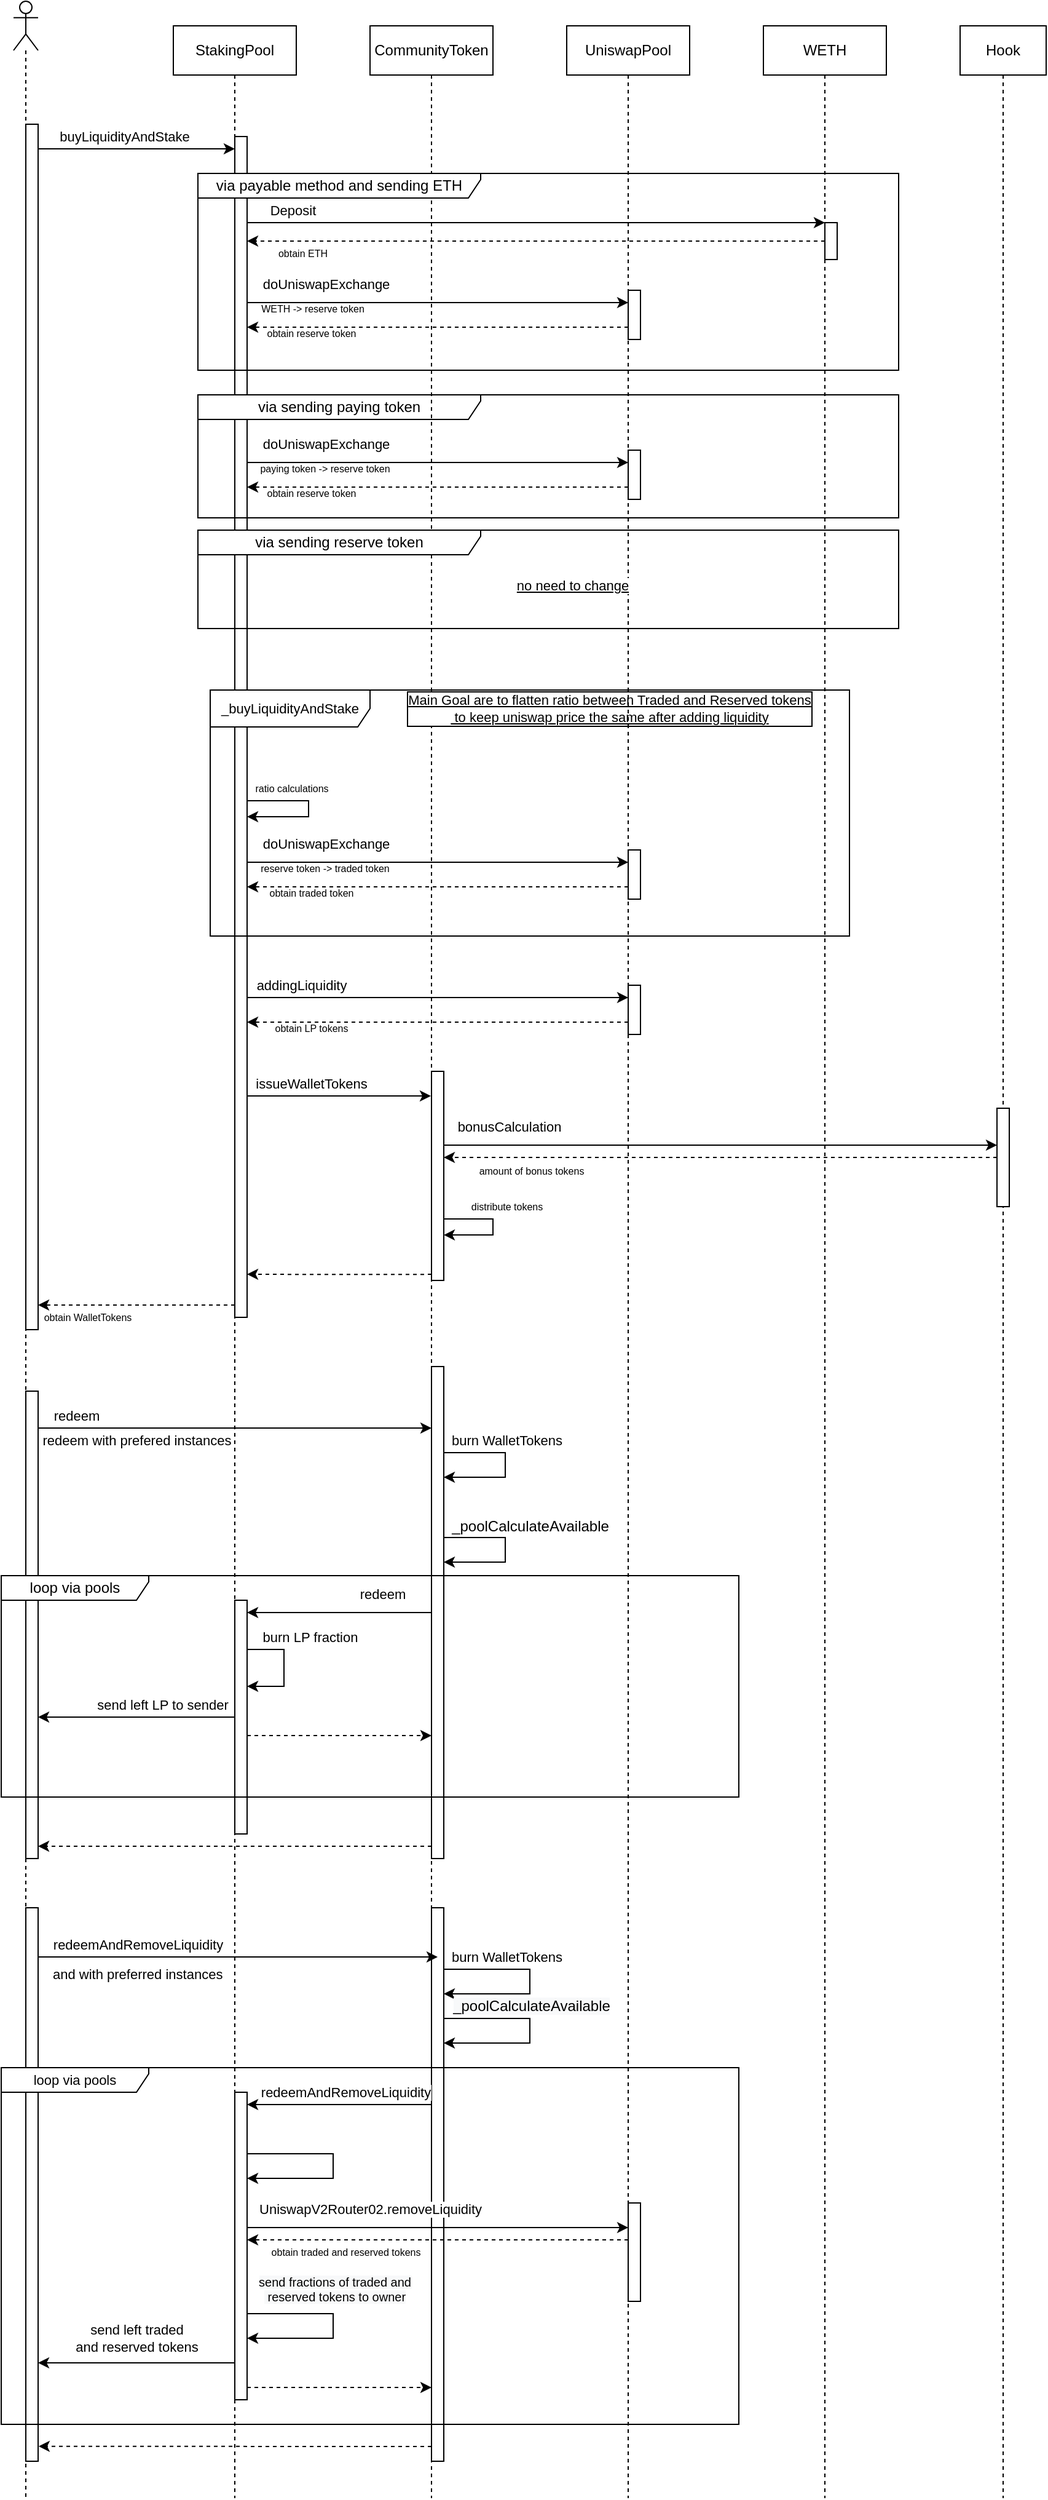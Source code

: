 <mxfile version="16.5.1" type="device"><diagram id="C5RBs43oDa-KdzZeNtuy" name="Page-1"><mxGraphModel dx="1102" dy="985" grid="1" gridSize="10" guides="0" tooltips="1" connect="1" arrows="1" fold="1" page="1" pageScale="1" pageWidth="980" pageHeight="690" math="0" shadow="0"><root><mxCell id="WIyWlLk6GJQsqaUBKTNV-0"/><mxCell id="WIyWlLk6GJQsqaUBKTNV-1" parent="WIyWlLk6GJQsqaUBKTNV-0"/><mxCell id="Ng6AtXd9sfbwrKvkinWW-4" value="" style="shape=umlLifeline;participant=umlActor;perimeter=lifelinePerimeter;whiteSpace=wrap;html=1;container=1;collapsible=0;recursiveResize=0;verticalAlign=top;spacingTop=36;outlineConnect=0;" parent="WIyWlLk6GJQsqaUBKTNV-1" vertex="1"><mxGeometry x="30" y="10" width="20" height="2030" as="geometry"/></mxCell><mxCell id="Ng6AtXd9sfbwrKvkinWW-19" value="" style="html=1;points=[];perimeter=orthogonalPerimeter;" parent="Ng6AtXd9sfbwrKvkinWW-4" vertex="1"><mxGeometry x="10" y="100" width="10" height="980" as="geometry"/></mxCell><mxCell id="HxRGpMTpcWsReWdxktL5-0" value="" style="html=1;points=[];perimeter=orthogonalPerimeter;" parent="Ng6AtXd9sfbwrKvkinWW-4" vertex="1"><mxGeometry x="10" y="1130" width="10" height="380" as="geometry"/></mxCell><mxCell id="HxRGpMTpcWsReWdxktL5-24" value="" style="html=1;points=[];perimeter=orthogonalPerimeter;" parent="Ng6AtXd9sfbwrKvkinWW-4" vertex="1"><mxGeometry x="10" y="1550" width="10" height="450" as="geometry"/></mxCell><mxCell id="Ng6AtXd9sfbwrKvkinWW-5" value="StakingPool" style="shape=umlLifeline;perimeter=lifelinePerimeter;whiteSpace=wrap;html=1;container=1;collapsible=0;recursiveResize=0;outlineConnect=0;" parent="WIyWlLk6GJQsqaUBKTNV-1" vertex="1"><mxGeometry x="160" y="30" width="100" height="2010" as="geometry"/></mxCell><mxCell id="Ng6AtXd9sfbwrKvkinWW-26" value="" style="html=1;points=[];perimeter=orthogonalPerimeter;" parent="Ng6AtXd9sfbwrKvkinWW-5" vertex="1"><mxGeometry x="50" y="90" width="10" height="960" as="geometry"/></mxCell><mxCell id="QA_AWpC57-5IZxZyoQ5E-28" value="via sending paying token" style="shape=umlFrame;whiteSpace=wrap;html=1;width=230;height=20;" parent="Ng6AtXd9sfbwrKvkinWW-5" vertex="1"><mxGeometry x="20" y="300" width="570" height="100" as="geometry"/></mxCell><mxCell id="QA_AWpC57-5IZxZyoQ5E-2" style="edgeStyle=orthogonalEdgeStyle;rounded=0;orthogonalLoop=1;jettySize=auto;html=1;fontSize=7;fontColor=default;" parent="Ng6AtXd9sfbwrKvkinWW-5" target="QA_AWpC57-5IZxZyoQ5E-1" edge="1"><mxGeometry relative="1" as="geometry"><mxPoint x="60" y="160.0" as="sourcePoint"/><mxPoint x="489.5" y="160.0" as="targetPoint"/><Array as="points"><mxPoint x="480" y="160"/><mxPoint x="480" y="160"/></Array></mxGeometry></mxCell><mxCell id="QA_AWpC57-5IZxZyoQ5E-3" value="Deposit" style="edgeLabel;html=1;align=center;verticalAlign=middle;resizable=0;points=[];fontSize=11;fontColor=default;" parent="QA_AWpC57-5IZxZyoQ5E-2" vertex="1" connectable="0"><mxGeometry x="-0.669" y="1" relative="1" as="geometry"><mxPoint x="-41" y="-9" as="offset"/></mxGeometry></mxCell><mxCell id="QA_AWpC57-5IZxZyoQ5E-4" style="edgeStyle=orthogonalEdgeStyle;rounded=0;orthogonalLoop=1;jettySize=auto;html=1;fontSize=7;fontColor=default;dashed=1;" parent="Ng6AtXd9sfbwrKvkinWW-5" source="QA_AWpC57-5IZxZyoQ5E-1" edge="1"><mxGeometry relative="1" as="geometry"><mxPoint x="60" y="175.0" as="targetPoint"/><Array as="points"><mxPoint x="470" y="175"/><mxPoint x="470" y="175"/></Array></mxGeometry></mxCell><mxCell id="QA_AWpC57-5IZxZyoQ5E-5" value="&lt;font style=&quot;font-size: 8px;&quot;&gt;obtain ETH&lt;/font&gt;" style="edgeLabel;html=1;align=center;verticalAlign=middle;resizable=0;points=[];fontSize=8;fontColor=default;" parent="QA_AWpC57-5IZxZyoQ5E-4" vertex="1" connectable="0"><mxGeometry x="0.627" relative="1" as="geometry"><mxPoint x="-43" y="10" as="offset"/></mxGeometry></mxCell><mxCell id="QA_AWpC57-5IZxZyoQ5E-6" style="edgeStyle=orthogonalEdgeStyle;rounded=0;orthogonalLoop=1;jettySize=auto;html=1;fontSize=8;fontColor=default;" parent="Ng6AtXd9sfbwrKvkinWW-5" target="QA_AWpC57-5IZxZyoQ5E-0" edge="1"><mxGeometry relative="1" as="geometry"><mxPoint x="60" y="224.99" as="sourcePoint"/><Array as="points"><mxPoint x="310" y="224.99"/><mxPoint x="310" y="224.99"/></Array></mxGeometry></mxCell><mxCell id="QA_AWpC57-5IZxZyoQ5E-7" value="doUniswapExchange" style="edgeLabel;html=1;align=center;verticalAlign=middle;resizable=0;points=[];fontSize=11;fontColor=default;" parent="QA_AWpC57-5IZxZyoQ5E-6" vertex="1" connectable="0"><mxGeometry x="-0.372" y="3" relative="1" as="geometry"><mxPoint x="-34" y="-12" as="offset"/></mxGeometry></mxCell><mxCell id="QA_AWpC57-5IZxZyoQ5E-8" value="WETH -&amp;gt; reserve token" style="edgeLabel;html=1;align=center;verticalAlign=middle;resizable=0;points=[];fontSize=8;fontColor=default;" parent="QA_AWpC57-5IZxZyoQ5E-6" vertex="1" connectable="0"><mxGeometry x="-0.428" y="1" relative="1" as="geometry"><mxPoint x="-36" y="6" as="offset"/></mxGeometry></mxCell><mxCell id="QA_AWpC57-5IZxZyoQ5E-9" style="edgeStyle=orthogonalEdgeStyle;rounded=0;orthogonalLoop=1;jettySize=auto;html=1;dashed=1;fontSize=8;fontColor=default;" parent="Ng6AtXd9sfbwrKvkinWW-5" source="QA_AWpC57-5IZxZyoQ5E-0" edge="1"><mxGeometry relative="1" as="geometry"><mxPoint x="60" y="244.99" as="targetPoint"/><Array as="points"><mxPoint x="250" y="244.99"/><mxPoint x="250" y="244.99"/></Array></mxGeometry></mxCell><mxCell id="QA_AWpC57-5IZxZyoQ5E-10" value="obtain reserve token" style="edgeLabel;html=1;align=center;verticalAlign=middle;resizable=0;points=[];fontSize=8;fontColor=default;" parent="QA_AWpC57-5IZxZyoQ5E-9" vertex="1" connectable="0"><mxGeometry x="0.764" y="1" relative="1" as="geometry"><mxPoint x="15" y="4" as="offset"/></mxGeometry></mxCell><mxCell id="HxRGpMTpcWsReWdxktL5-11" value="" style="html=1;points=[];perimeter=orthogonalPerimeter;" parent="Ng6AtXd9sfbwrKvkinWW-5" vertex="1"><mxGeometry x="50" y="1280" width="10" height="190" as="geometry"/></mxCell><mxCell id="HxRGpMTpcWsReWdxktL5-15" style="edgeStyle=orthogonalEdgeStyle;rounded=0;orthogonalLoop=1;jettySize=auto;html=1;" parent="Ng6AtXd9sfbwrKvkinWW-5" edge="1"><mxGeometry relative="1" as="geometry"><mxPoint x="60" y="1320" as="sourcePoint"/><mxPoint x="60" y="1350" as="targetPoint"/><Array as="points"><mxPoint x="90" y="1320"/><mxPoint x="80" y="1350"/></Array></mxGeometry></mxCell><mxCell id="HxRGpMTpcWsReWdxktL5-16" value="burn LP fraction" style="edgeLabel;html=1;align=center;verticalAlign=middle;resizable=0;points=[];" parent="HxRGpMTpcWsReWdxktL5-15" vertex="1" connectable="0"><mxGeometry x="-0.615" y="-3" relative="1" as="geometry"><mxPoint x="33" y="-13" as="offset"/></mxGeometry></mxCell><mxCell id="HxRGpMTpcWsReWdxktL5-37" value="" style="html=1;points=[];perimeter=orthogonalPerimeter;" parent="Ng6AtXd9sfbwrKvkinWW-5" vertex="1"><mxGeometry x="50" y="1680" width="10" height="250" as="geometry"/></mxCell><mxCell id="HxRGpMTpcWsReWdxktL5-54" style="edgeStyle=orthogonalEdgeStyle;rounded=0;orthogonalLoop=1;jettySize=auto;html=1;" parent="Ng6AtXd9sfbwrKvkinWW-5" source="HxRGpMTpcWsReWdxktL5-37" target="HxRGpMTpcWsReWdxktL5-37" edge="1"><mxGeometry relative="1" as="geometry"><mxPoint x="60" y="1840" as="sourcePoint"/><mxPoint x="60" y="1860" as="targetPoint"/><Array as="points"><mxPoint x="130" y="1860"/><mxPoint x="130" y="1880"/></Array></mxGeometry></mxCell><mxCell id="HxRGpMTpcWsReWdxktL5-55" value="&lt;span style=&quot;font-size: 10px; background-color: rgb(248, 249, 250);&quot;&gt;send fractions of traded and&lt;br style=&quot;font-size: 10px;&quot;&gt;&amp;nbsp;reserved tokens to owner&lt;/span&gt;" style="edgeLabel;html=1;align=center;verticalAlign=middle;resizable=0;points=[];fontSize=10;" parent="HxRGpMTpcWsReWdxktL5-54" vertex="1" connectable="0"><mxGeometry x="-0.784" relative="1" as="geometry"><mxPoint x="53" y="-20" as="offset"/></mxGeometry></mxCell><mxCell id="Ng6AtXd9sfbwrKvkinWW-6" value="CommunityToken" style="shape=umlLifeline;perimeter=lifelinePerimeter;whiteSpace=wrap;html=1;container=1;collapsible=0;recursiveResize=0;outlineConnect=0;" parent="WIyWlLk6GJQsqaUBKTNV-1" vertex="1"><mxGeometry x="320" y="30" width="100" height="2010" as="geometry"/></mxCell><mxCell id="Ng6AtXd9sfbwrKvkinWW-51" value="" style="html=1;points=[];perimeter=orthogonalPerimeter;labelBackgroundColor=none;fontSize=11;fontColor=default;" parent="Ng6AtXd9sfbwrKvkinWW-6" vertex="1"><mxGeometry x="50" y="850" width="10" height="170" as="geometry"/></mxCell><mxCell id="Ng6AtXd9sfbwrKvkinWW-55" style="edgeStyle=orthogonalEdgeStyle;rounded=0;orthogonalLoop=1;jettySize=auto;html=1;fontSize=11;fontColor=default;" parent="Ng6AtXd9sfbwrKvkinWW-6" edge="1"><mxGeometry relative="1" as="geometry"><mxPoint x="-100" y="870.0" as="sourcePoint"/><mxPoint x="49.5" y="870.0" as="targetPoint"/><Array as="points"><mxPoint x="-60" y="870"/><mxPoint x="-60" y="870"/></Array></mxGeometry></mxCell><mxCell id="Ng6AtXd9sfbwrKvkinWW-56" value="issueWalletTokens" style="edgeLabel;html=1;align=center;verticalAlign=middle;resizable=0;points=[];fontSize=11;fontColor=default;" parent="Ng6AtXd9sfbwrKvkinWW-55" vertex="1" connectable="0"><mxGeometry x="-0.31" y="1" relative="1" as="geometry"><mxPoint y="-9" as="offset"/></mxGeometry></mxCell><mxCell id="Ng6AtXd9sfbwrKvkinWW-181" style="edgeStyle=orthogonalEdgeStyle;rounded=0;orthogonalLoop=1;jettySize=auto;html=1;fontSize=8;fontColor=default;" parent="Ng6AtXd9sfbwrKvkinWW-6" edge="1"><mxGeometry relative="1" as="geometry"><mxPoint x="-100" y="630.0" as="sourcePoint"/><mxPoint x="-100" y="643" as="targetPoint"/><Array as="points"><mxPoint x="-50" y="630"/><mxPoint x="-50" y="643"/></Array></mxGeometry></mxCell><mxCell id="Ng6AtXd9sfbwrKvkinWW-182" value="ratio calculations" style="edgeLabel;html=1;align=center;verticalAlign=middle;resizable=0;points=[];fontSize=8;fontColor=default;" parent="Ng6AtXd9sfbwrKvkinWW-181" vertex="1" connectable="0"><mxGeometry x="-0.406" y="1" relative="1" as="geometry"><mxPoint x="2" y="-9" as="offset"/></mxGeometry></mxCell><mxCell id="Ng6AtXd9sfbwrKvkinWW-195" value="_buyLiquidityAndStake" style="shape=umlFrame;whiteSpace=wrap;html=1;labelBackgroundColor=default;labelBorderColor=none;fontSize=11;fontColor=default;width=130;height=30;" parent="Ng6AtXd9sfbwrKvkinWW-6" vertex="1"><mxGeometry x="-130" y="540" width="520" height="200" as="geometry"/></mxCell><mxCell id="Ng6AtXd9sfbwrKvkinWW-121" style="edgeStyle=orthogonalEdgeStyle;rounded=0;orthogonalLoop=1;jettySize=auto;html=1;dashed=1;fontSize=8;fontColor=default;" parent="Ng6AtXd9sfbwrKvkinWW-6" source="Ng6AtXd9sfbwrKvkinWW-196" edge="1"><mxGeometry relative="1" as="geometry"><mxPoint x="-100" y="809.998" as="targetPoint"/><Array as="points"><mxPoint x="20" y="810"/></Array><mxPoint x="200" y="809.998" as="sourcePoint"/></mxGeometry></mxCell><mxCell id="Ng6AtXd9sfbwrKvkinWW-122" value="obtain LP tokens" style="edgeLabel;html=1;align=center;verticalAlign=middle;resizable=0;points=[];fontSize=8;fontColor=default;" parent="Ng6AtXd9sfbwrKvkinWW-121" vertex="1" connectable="0"><mxGeometry x="0.764" y="1" relative="1" as="geometry"><mxPoint x="15" y="4" as="offset"/></mxGeometry></mxCell><mxCell id="Ng6AtXd9sfbwrKvkinWW-118" style="edgeStyle=orthogonalEdgeStyle;rounded=0;orthogonalLoop=1;jettySize=auto;html=1;fontSize=8;fontColor=default;" parent="Ng6AtXd9sfbwrKvkinWW-6" target="Ng6AtXd9sfbwrKvkinWW-196" edge="1"><mxGeometry relative="1" as="geometry"><mxPoint x="-100" y="790" as="sourcePoint"/><Array as="points"><mxPoint x="180" y="790"/><mxPoint x="180" y="790"/></Array><mxPoint x="200" y="790" as="targetPoint"/></mxGeometry></mxCell><mxCell id="Ng6AtXd9sfbwrKvkinWW-119" value="addingLiquidity" style="edgeLabel;html=1;align=center;verticalAlign=middle;resizable=0;points=[];fontSize=11;fontColor=default;" parent="Ng6AtXd9sfbwrKvkinWW-118" vertex="1" connectable="0"><mxGeometry x="-0.372" y="3" relative="1" as="geometry"><mxPoint x="-54" y="-7" as="offset"/></mxGeometry></mxCell><mxCell id="Ng6AtXd9sfbwrKvkinWW-125" style="edgeStyle=orthogonalEdgeStyle;rounded=0;orthogonalLoop=1;jettySize=auto;html=1;fontSize=8;fontColor=default;" parent="Ng6AtXd9sfbwrKvkinWW-6" edge="1"><mxGeometry relative="1" as="geometry"><mxPoint x="60" y="970" as="sourcePoint"/><mxPoint x="60" y="983.029" as="targetPoint"/><Array as="points"><mxPoint x="100" y="970"/><mxPoint x="100" y="983"/></Array></mxGeometry></mxCell><mxCell id="Ng6AtXd9sfbwrKvkinWW-126" value="distribute tokens" style="edgeLabel;html=1;align=center;verticalAlign=middle;resizable=0;points=[];fontSize=8;fontColor=default;" parent="Ng6AtXd9sfbwrKvkinWW-125" vertex="1" connectable="0"><mxGeometry x="-0.406" y="1" relative="1" as="geometry"><mxPoint x="23" y="-9" as="offset"/></mxGeometry></mxCell><mxCell id="Ng6AtXd9sfbwrKvkinWW-190" style="edgeStyle=orthogonalEdgeStyle;rounded=0;orthogonalLoop=1;jettySize=auto;html=1;fontSize=8;fontColor=default;" parent="Ng6AtXd9sfbwrKvkinWW-6" target="Ng6AtXd9sfbwrKvkinWW-189" edge="1"><mxGeometry relative="1" as="geometry"><mxPoint x="-100" y="680.0" as="sourcePoint"/><Array as="points"><mxPoint x="150" y="680"/><mxPoint x="150" y="680"/></Array></mxGeometry></mxCell><mxCell id="Ng6AtXd9sfbwrKvkinWW-191" value="doUniswapExchange" style="edgeLabel;html=1;align=center;verticalAlign=middle;resizable=0;points=[];fontSize=11;fontColor=default;" parent="Ng6AtXd9sfbwrKvkinWW-190" vertex="1" connectable="0"><mxGeometry x="-0.372" y="3" relative="1" as="geometry"><mxPoint x="-34" y="-12" as="offset"/></mxGeometry></mxCell><mxCell id="Ng6AtXd9sfbwrKvkinWW-192" value="reserve token -&amp;gt; traded token" style="edgeLabel;html=1;align=center;verticalAlign=middle;resizable=0;points=[];fontSize=8;fontColor=default;" parent="Ng6AtXd9sfbwrKvkinWW-190" vertex="1" connectable="0"><mxGeometry x="-0.428" y="1" relative="1" as="geometry"><mxPoint x="-26" y="6" as="offset"/></mxGeometry></mxCell><mxCell id="Ng6AtXd9sfbwrKvkinWW-193" style="edgeStyle=orthogonalEdgeStyle;rounded=0;orthogonalLoop=1;jettySize=auto;html=1;dashed=1;fontSize=8;fontColor=default;" parent="Ng6AtXd9sfbwrKvkinWW-6" source="Ng6AtXd9sfbwrKvkinWW-189" edge="1"><mxGeometry relative="1" as="geometry"><mxPoint x="-100" y="700.0" as="targetPoint"/><Array as="points"><mxPoint x="90" y="700"/><mxPoint x="90" y="700"/></Array></mxGeometry></mxCell><mxCell id="Ng6AtXd9sfbwrKvkinWW-194" value="obtain traded token" style="edgeLabel;html=1;align=center;verticalAlign=middle;resizable=0;points=[];fontSize=8;fontColor=default;" parent="Ng6AtXd9sfbwrKvkinWW-193" vertex="1" connectable="0"><mxGeometry x="0.764" y="1" relative="1" as="geometry"><mxPoint x="15" y="4" as="offset"/></mxGeometry></mxCell><mxCell id="Ng6AtXd9sfbwrKvkinWW-138" style="edgeStyle=orthogonalEdgeStyle;rounded=0;orthogonalLoop=1;jettySize=auto;html=1;dashed=1;fontSize=8;fontColor=default;" parent="Ng6AtXd9sfbwrKvkinWW-6" edge="1"><mxGeometry relative="1" as="geometry"><mxPoint x="-110" y="1040" as="sourcePoint"/><mxPoint x="-270" y="1040" as="targetPoint"/><Array as="points"><mxPoint x="-250" y="1040"/><mxPoint x="-250" y="1040"/></Array></mxGeometry></mxCell><mxCell id="Ng6AtXd9sfbwrKvkinWW-139" value="obtain WalletTokens" style="edgeLabel;html=1;align=center;verticalAlign=middle;resizable=0;points=[];fontSize=8;fontColor=default;" parent="Ng6AtXd9sfbwrKvkinWW-138" vertex="1" connectable="0"><mxGeometry x="0.681" y="1" relative="1" as="geometry"><mxPoint x="14" y="9" as="offset"/></mxGeometry></mxCell><mxCell id="Ng6AtXd9sfbwrKvkinWW-197" style="edgeStyle=orthogonalEdgeStyle;rounded=0;orthogonalLoop=1;jettySize=auto;html=1;dashed=1;fontSize=11;fontColor=default;" parent="Ng6AtXd9sfbwrKvkinWW-6" edge="1"><mxGeometry relative="1" as="geometry"><Array as="points"><mxPoint x="-50" y="1015"/><mxPoint x="-50" y="1015"/></Array><mxPoint x="50" y="1015.059" as="sourcePoint"/><mxPoint x="-100" y="1015" as="targetPoint"/></mxGeometry></mxCell><mxCell id="Ng6AtXd9sfbwrKvkinWW-131" style="edgeStyle=orthogonalEdgeStyle;rounded=0;orthogonalLoop=1;jettySize=auto;html=1;fontSize=11;fontColor=default;dashed=1;" parent="Ng6AtXd9sfbwrKvkinWW-6" source="Ng6AtXd9sfbwrKvkinWW-128" edge="1"><mxGeometry relative="1" as="geometry"><mxPoint x="60" y="920" as="targetPoint"/><Array as="points"><mxPoint x="220" y="920"/><mxPoint x="220" y="920"/></Array></mxGeometry></mxCell><mxCell id="Ng6AtXd9sfbwrKvkinWW-132" value="amount of bonus tokens" style="edgeLabel;html=1;align=center;verticalAlign=middle;resizable=0;points=[];fontSize=8;fontColor=default;" parent="Ng6AtXd9sfbwrKvkinWW-131" vertex="1" connectable="0"><mxGeometry x="0.684" y="2" relative="1" as="geometry"><mxPoint y="9" as="offset"/></mxGeometry></mxCell><mxCell id="Ng6AtXd9sfbwrKvkinWW-129" style="edgeStyle=orthogonalEdgeStyle;rounded=0;orthogonalLoop=1;jettySize=auto;html=1;fontSize=8;fontColor=default;" parent="Ng6AtXd9sfbwrKvkinWW-6" target="Ng6AtXd9sfbwrKvkinWW-128" edge="1"><mxGeometry relative="1" as="geometry"><mxPoint x="60" y="910" as="sourcePoint"/><Array as="points"><mxPoint x="300" y="910"/><mxPoint x="300" y="910"/></Array></mxGeometry></mxCell><mxCell id="Ng6AtXd9sfbwrKvkinWW-130" value="bonusCalculation" style="edgeLabel;html=1;align=center;verticalAlign=middle;resizable=0;points=[];fontSize=11;fontColor=default;" parent="Ng6AtXd9sfbwrKvkinWW-129" vertex="1" connectable="0"><mxGeometry x="-0.895" y="-2" relative="1" as="geometry"><mxPoint x="29" y="-17" as="offset"/></mxGeometry></mxCell><mxCell id="Ng6AtXd9sfbwrKvkinWW-175" value="Main Goal are to flatten ratio between Traded and Reserved tokens&lt;br&gt;&amp;nbsp;to keep uniswap price the same after adding liquidity" style="text;html=1;strokeColor=none;fillColor=none;align=center;verticalAlign=middle;rounded=0;labelBackgroundColor=default;fontSize=11;fontColor=default;labelBorderColor=default;fontStyle=4;whiteSpace=wrap;spacing=2;" parent="Ng6AtXd9sfbwrKvkinWW-6" vertex="1"><mxGeometry x="-50" y="540" width="490" height="30" as="geometry"/></mxCell><mxCell id="HxRGpMTpcWsReWdxktL5-1" value="" style="html=1;points=[];perimeter=orthogonalPerimeter;" parent="Ng6AtXd9sfbwrKvkinWW-6" vertex="1"><mxGeometry x="50" y="1090" width="10" height="400" as="geometry"/></mxCell><mxCell id="HxRGpMTpcWsReWdxktL5-4" style="edgeStyle=orthogonalEdgeStyle;rounded=0;orthogonalLoop=1;jettySize=auto;html=1;" parent="Ng6AtXd9sfbwrKvkinWW-6" edge="1"><mxGeometry relative="1" as="geometry"><mxPoint x="60" y="1160" as="sourcePoint"/><mxPoint x="60" y="1180" as="targetPoint"/><Array as="points"><mxPoint x="110" y="1160"/></Array></mxGeometry></mxCell><mxCell id="HxRGpMTpcWsReWdxktL5-5" value="burn WalletTokens" style="edgeLabel;html=1;align=center;verticalAlign=middle;resizable=0;points=[];" parent="HxRGpMTpcWsReWdxktL5-4" vertex="1" connectable="0"><mxGeometry x="-0.611" y="2" relative="1" as="geometry"><mxPoint x="27" y="-8" as="offset"/></mxGeometry></mxCell><mxCell id="HxRGpMTpcWsReWdxktL5-7" style="edgeStyle=orthogonalEdgeStyle;rounded=0;orthogonalLoop=1;jettySize=auto;html=1;" parent="Ng6AtXd9sfbwrKvkinWW-6" edge="1"><mxGeometry relative="1" as="geometry"><mxPoint x="60" y="1229" as="sourcePoint"/><mxPoint x="60" y="1249" as="targetPoint"/><Array as="points"><mxPoint x="110" y="1229"/><mxPoint x="110" y="1249"/></Array></mxGeometry></mxCell><mxCell id="HxRGpMTpcWsReWdxktL5-9" value="_poolCalculateAvailable" style="text;html=1;align=center;verticalAlign=middle;resizable=0;points=[];autosize=1;strokeColor=none;fillColor=none;" parent="Ng6AtXd9sfbwrKvkinWW-6" vertex="1"><mxGeometry x="60" y="1210" width="140" height="20" as="geometry"/></mxCell><mxCell id="HxRGpMTpcWsReWdxktL5-25" value="" style="html=1;points=[];perimeter=orthogonalPerimeter;" parent="Ng6AtXd9sfbwrKvkinWW-6" vertex="1"><mxGeometry x="50" y="1530" width="10" height="450" as="geometry"/></mxCell><mxCell id="Ng6AtXd9sfbwrKvkinWW-7" value="UniswapPool" style="shape=umlLifeline;perimeter=lifelinePerimeter;whiteSpace=wrap;html=1;container=1;collapsible=0;recursiveResize=0;outlineConnect=0;" parent="WIyWlLk6GJQsqaUBKTNV-1" vertex="1"><mxGeometry x="480" y="30" width="100" height="2010" as="geometry"/></mxCell><mxCell id="Ng6AtXd9sfbwrKvkinWW-43" value="" style="html=1;points=[];perimeter=orthogonalPerimeter;labelBackgroundColor=none;fontSize=11;fontColor=default;" parent="Ng6AtXd9sfbwrKvkinWW-7" vertex="1"><mxGeometry x="50" y="344.98" width="10" height="40" as="geometry"/></mxCell><mxCell id="QA_AWpC57-5IZxZyoQ5E-32" value="via sending reserve token" style="shape=umlFrame;whiteSpace=wrap;html=1;width=230;height=20;" parent="Ng6AtXd9sfbwrKvkinWW-7" vertex="1"><mxGeometry x="-300" y="410" width="570" height="80" as="geometry"/></mxCell><mxCell id="QA_AWpC57-5IZxZyoQ5E-36" value="no need to change" style="text;html=1;strokeColor=none;fillColor=none;align=center;verticalAlign=middle;whiteSpace=wrap;rounded=0;labelBackgroundColor=default;fontSize=11;fontColor=default;labelBorderColor=none;fontStyle=4" parent="Ng6AtXd9sfbwrKvkinWW-7" vertex="1"><mxGeometry x="-210" y="440" width="430" height="30" as="geometry"/></mxCell><mxCell id="Ng6AtXd9sfbwrKvkinWW-196" value="" style="html=1;points=[];perimeter=orthogonalPerimeter;labelBackgroundColor=none;fontSize=11;fontColor=default;" parent="Ng6AtXd9sfbwrKvkinWW-7" vertex="1"><mxGeometry x="50" y="780" width="10" height="40" as="geometry"/></mxCell><mxCell id="Ng6AtXd9sfbwrKvkinWW-189" value="" style="html=1;points=[];perimeter=orthogonalPerimeter;labelBackgroundColor=none;fontSize=11;fontColor=default;" parent="Ng6AtXd9sfbwrKvkinWW-7" vertex="1"><mxGeometry x="50" y="670" width="10" height="40" as="geometry"/></mxCell><mxCell id="QA_AWpC57-5IZxZyoQ5E-0" value="" style="html=1;points=[];perimeter=orthogonalPerimeter;labelBackgroundColor=none;fontSize=11;fontColor=default;" parent="Ng6AtXd9sfbwrKvkinWW-7" vertex="1"><mxGeometry x="50" y="214.99" width="10" height="40" as="geometry"/></mxCell><mxCell id="HxRGpMTpcWsReWdxktL5-43" value="" style="html=1;points=[];perimeter=orthogonalPerimeter;" parent="Ng6AtXd9sfbwrKvkinWW-7" vertex="1"><mxGeometry x="50" y="1770" width="10" height="80" as="geometry"/></mxCell><mxCell id="Ng6AtXd9sfbwrKvkinWW-39" style="edgeStyle=orthogonalEdgeStyle;rounded=0;orthogonalLoop=1;jettySize=auto;html=1;fontSize=7;fontColor=default;" parent="WIyWlLk6GJQsqaUBKTNV-1" source="Ng6AtXd9sfbwrKvkinWW-19" target="Ng6AtXd9sfbwrKvkinWW-26" edge="1"><mxGeometry relative="1" as="geometry"><mxPoint x="80" y="110.0" as="sourcePoint"/><mxPoint x="245.57" y="112.8" as="targetPoint"/><Array as="points"><mxPoint x="180" y="130"/><mxPoint x="180" y="130"/></Array></mxGeometry></mxCell><mxCell id="Ng6AtXd9sfbwrKvkinWW-40" value="buyLiquidityAndStake" style="edgeLabel;html=1;align=center;verticalAlign=middle;resizable=0;points=[];fontSize=11;fontColor=default;" parent="Ng6AtXd9sfbwrKvkinWW-39" vertex="1" connectable="0"><mxGeometry x="-0.744" relative="1" as="geometry"><mxPoint x="49" y="-10" as="offset"/></mxGeometry></mxCell><mxCell id="Ng6AtXd9sfbwrKvkinWW-104" style="edgeStyle=orthogonalEdgeStyle;rounded=0;orthogonalLoop=1;jettySize=auto;html=1;fontSize=8;fontColor=default;" parent="WIyWlLk6GJQsqaUBKTNV-1" target="Ng6AtXd9sfbwrKvkinWW-43" edge="1"><mxGeometry relative="1" as="geometry"><mxPoint x="220" y="384.98" as="sourcePoint"/><Array as="points"><mxPoint x="470" y="384.98"/><mxPoint x="470" y="384.98"/></Array></mxGeometry></mxCell><mxCell id="Ng6AtXd9sfbwrKvkinWW-105" value="doUniswapExchange" style="edgeLabel;html=1;align=center;verticalAlign=middle;resizable=0;points=[];fontSize=11;fontColor=default;" parent="Ng6AtXd9sfbwrKvkinWW-104" vertex="1" connectable="0"><mxGeometry x="-0.372" y="3" relative="1" as="geometry"><mxPoint x="-34" y="-12" as="offset"/></mxGeometry></mxCell><mxCell id="Ng6AtXd9sfbwrKvkinWW-106" value="paying token -&amp;gt; reserve token" style="edgeLabel;html=1;align=center;verticalAlign=middle;resizable=0;points=[];fontSize=8;fontColor=default;" parent="Ng6AtXd9sfbwrKvkinWW-104" vertex="1" connectable="0"><mxGeometry x="-0.428" y="1" relative="1" as="geometry"><mxPoint x="-26" y="6" as="offset"/></mxGeometry></mxCell><mxCell id="Ng6AtXd9sfbwrKvkinWW-109" style="edgeStyle=orthogonalEdgeStyle;rounded=0;orthogonalLoop=1;jettySize=auto;html=1;dashed=1;fontSize=8;fontColor=default;" parent="WIyWlLk6GJQsqaUBKTNV-1" source="Ng6AtXd9sfbwrKvkinWW-43" edge="1"><mxGeometry relative="1" as="geometry"><mxPoint x="220" y="404.98" as="targetPoint"/><Array as="points"><mxPoint x="410" y="404.98"/><mxPoint x="410" y="404.98"/></Array></mxGeometry></mxCell><mxCell id="Ng6AtXd9sfbwrKvkinWW-111" value="obtain reserve token" style="edgeLabel;html=1;align=center;verticalAlign=middle;resizable=0;points=[];fontSize=8;fontColor=default;" parent="Ng6AtXd9sfbwrKvkinWW-109" vertex="1" connectable="0"><mxGeometry x="0.764" y="1" relative="1" as="geometry"><mxPoint x="15" y="4" as="offset"/></mxGeometry></mxCell><mxCell id="Ng6AtXd9sfbwrKvkinWW-127" value="Hook" style="shape=umlLifeline;perimeter=lifelinePerimeter;whiteSpace=wrap;html=1;container=1;collapsible=0;recursiveResize=0;outlineConnect=0;" parent="WIyWlLk6GJQsqaUBKTNV-1" vertex="1"><mxGeometry x="800" y="30" width="70" height="2010" as="geometry"/></mxCell><mxCell id="Ng6AtXd9sfbwrKvkinWW-128" value="" style="html=1;points=[];perimeter=orthogonalPerimeter;labelBackgroundColor=none;fontSize=7;fontColor=default;" parent="Ng6AtXd9sfbwrKvkinWW-127" vertex="1"><mxGeometry x="30" y="880" width="10" height="80" as="geometry"/></mxCell><mxCell id="QA_AWpC57-5IZxZyoQ5E-11" value="WETH" style="shape=umlLifeline;perimeter=lifelinePerimeter;whiteSpace=wrap;html=1;container=1;collapsible=0;recursiveResize=0;outlineConnect=0;" parent="WIyWlLk6GJQsqaUBKTNV-1" vertex="1"><mxGeometry x="640" y="30" width="100" height="2010" as="geometry"/></mxCell><mxCell id="QA_AWpC57-5IZxZyoQ5E-1" value="" style="html=1;points=[];perimeter=orthogonalPerimeter;labelBackgroundColor=none;fontSize=7;fontColor=default;" parent="QA_AWpC57-5IZxZyoQ5E-11" vertex="1"><mxGeometry x="50" y="160" width="10" height="30" as="geometry"/></mxCell><mxCell id="QA_AWpC57-5IZxZyoQ5E-27" value="via payable method and sending ETH" style="shape=umlFrame;whiteSpace=wrap;html=1;width=230;height=20;" parent="WIyWlLk6GJQsqaUBKTNV-1" vertex="1"><mxGeometry x="180" y="150" width="570" height="160" as="geometry"/></mxCell><mxCell id="HxRGpMTpcWsReWdxktL5-2" style="edgeStyle=orthogonalEdgeStyle;rounded=0;orthogonalLoop=1;jettySize=auto;html=1;" parent="WIyWlLk6GJQsqaUBKTNV-1" source="HxRGpMTpcWsReWdxktL5-0" target="HxRGpMTpcWsReWdxktL5-1" edge="1"><mxGeometry relative="1" as="geometry"><Array as="points"><mxPoint x="180" y="1170"/><mxPoint x="180" y="1170"/></Array></mxGeometry></mxCell><mxCell id="HxRGpMTpcWsReWdxktL5-3" value="redeem" style="edgeLabel;html=1;align=center;verticalAlign=middle;resizable=0;points=[];" parent="HxRGpMTpcWsReWdxktL5-2" vertex="1" connectable="0"><mxGeometry x="-0.792" y="1" relative="1" as="geometry"><mxPoint x="-3" y="-9" as="offset"/></mxGeometry></mxCell><mxCell id="HxRGpMTpcWsReWdxktL5-21" value="redeem with prefered instances" style="edgeLabel;html=1;align=center;verticalAlign=middle;resizable=0;points=[];" parent="HxRGpMTpcWsReWdxktL5-2" vertex="1" connectable="0"><mxGeometry x="-0.561" y="2" relative="1" as="geometry"><mxPoint x="10" y="12" as="offset"/></mxGeometry></mxCell><mxCell id="HxRGpMTpcWsReWdxktL5-10" style="edgeStyle=orthogonalEdgeStyle;rounded=0;orthogonalLoop=1;jettySize=auto;html=1;" parent="WIyWlLk6GJQsqaUBKTNV-1" source="HxRGpMTpcWsReWdxktL5-1" target="HxRGpMTpcWsReWdxktL5-11" edge="1"><mxGeometry relative="1" as="geometry"><mxPoint x="370" y="1390" as="sourcePoint"/><Array as="points"><mxPoint x="340" y="1320"/><mxPoint x="340" y="1320"/></Array></mxGeometry></mxCell><mxCell id="HxRGpMTpcWsReWdxktL5-12" value="redeem" style="edgeLabel;html=1;align=center;verticalAlign=middle;resizable=0;points=[];" parent="HxRGpMTpcWsReWdxktL5-10" vertex="1" connectable="0"><mxGeometry x="-0.236" y="-1" relative="1" as="geometry"><mxPoint x="17" y="-14" as="offset"/></mxGeometry></mxCell><mxCell id="HxRGpMTpcWsReWdxktL5-17" style="edgeStyle=orthogonalEdgeStyle;rounded=0;orthogonalLoop=1;jettySize=auto;html=1;" parent="WIyWlLk6GJQsqaUBKTNV-1" source="HxRGpMTpcWsReWdxktL5-11" target="HxRGpMTpcWsReWdxktL5-0" edge="1"><mxGeometry relative="1" as="geometry"><mxPoint x="50" y="1490" as="targetPoint"/><Array as="points"><mxPoint x="80" y="1405"/><mxPoint x="80" y="1405"/></Array></mxGeometry></mxCell><mxCell id="HxRGpMTpcWsReWdxktL5-18" value="send left LP to sender" style="edgeLabel;html=1;align=center;verticalAlign=middle;resizable=0;points=[];" parent="HxRGpMTpcWsReWdxktL5-17" vertex="1" connectable="0"><mxGeometry x="-0.629" relative="1" as="geometry"><mxPoint x="-30" y="-10" as="offset"/></mxGeometry></mxCell><mxCell id="HxRGpMTpcWsReWdxktL5-19" style="edgeStyle=orthogonalEdgeStyle;rounded=0;orthogonalLoop=1;jettySize=auto;html=1;dashed=1;" parent="WIyWlLk6GJQsqaUBKTNV-1" source="HxRGpMTpcWsReWdxktL5-11" target="HxRGpMTpcWsReWdxktL5-1" edge="1"><mxGeometry relative="1" as="geometry"><mxPoint x="370" y="1520" as="targetPoint"/><Array as="points"><mxPoint x="310" y="1420"/><mxPoint x="310" y="1420"/></Array></mxGeometry></mxCell><mxCell id="HxRGpMTpcWsReWdxktL5-20" style="edgeStyle=orthogonalEdgeStyle;rounded=0;orthogonalLoop=1;jettySize=auto;html=1;dashed=1;" parent="WIyWlLk6GJQsqaUBKTNV-1" source="HxRGpMTpcWsReWdxktL5-1" target="HxRGpMTpcWsReWdxktL5-0" edge="1"><mxGeometry relative="1" as="geometry"><Array as="points"><mxPoint x="350" y="1510"/><mxPoint x="350" y="1510"/></Array></mxGeometry></mxCell><mxCell id="HxRGpMTpcWsReWdxktL5-22" value="loop via pools" style="shape=umlFrame;whiteSpace=wrap;html=1;width=120;height=20;" parent="WIyWlLk6GJQsqaUBKTNV-1" vertex="1"><mxGeometry x="20" y="1290" width="600" height="180" as="geometry"/></mxCell><mxCell id="HxRGpMTpcWsReWdxktL5-26" style="edgeStyle=orthogonalEdgeStyle;rounded=0;orthogonalLoop=1;jettySize=auto;html=1;" parent="WIyWlLk6GJQsqaUBKTNV-1" source="HxRGpMTpcWsReWdxktL5-24" edge="1"><mxGeometry relative="1" as="geometry"><mxPoint x="375" y="1600" as="targetPoint"/><Array as="points"><mxPoint x="320" y="1600"/><mxPoint x="320" y="1600"/></Array></mxGeometry></mxCell><mxCell id="HxRGpMTpcWsReWdxktL5-27" value="redeemAndRemoveLiquidity" style="edgeLabel;html=1;align=center;verticalAlign=middle;resizable=0;points=[];" parent="HxRGpMTpcWsReWdxktL5-26" vertex="1" connectable="0"><mxGeometry x="-0.869" y="4" relative="1" as="geometry"><mxPoint x="59" y="-6" as="offset"/></mxGeometry></mxCell><mxCell id="HxRGpMTpcWsReWdxktL5-28" value="&lt;span style=&quot;color: rgb(0 , 0 , 0) ; font-family: &amp;#34;helvetica&amp;#34; ; font-size: 11px ; font-style: normal ; font-weight: 400 ; letter-spacing: normal ; text-align: center ; text-indent: 0px ; text-transform: none ; word-spacing: 0px ; background-color: rgb(255 , 255 , 255) ; display: inline ; float: none&quot;&gt;and with preferred instances&lt;/span&gt;" style="text;whiteSpace=wrap;html=1;" parent="WIyWlLk6GJQsqaUBKTNV-1" vertex="1"><mxGeometry x="60" y="1600" width="160" height="30" as="geometry"/></mxCell><mxCell id="HxRGpMTpcWsReWdxktL5-39" style="edgeStyle=orthogonalEdgeStyle;rounded=0;orthogonalLoop=1;jettySize=auto;html=1;" parent="WIyWlLk6GJQsqaUBKTNV-1" target="HxRGpMTpcWsReWdxktL5-37" edge="1"><mxGeometry relative="1" as="geometry"><mxPoint x="370" y="1720.0" as="sourcePoint"/><Array as="points"><mxPoint x="310" y="1720"/><mxPoint x="310" y="1720"/></Array></mxGeometry></mxCell><mxCell id="HxRGpMTpcWsReWdxktL5-40" value="redeemAndRemoveLiquidity" style="edgeLabel;html=1;align=center;verticalAlign=middle;resizable=0;points=[];" parent="HxRGpMTpcWsReWdxktL5-39" vertex="1" connectable="0"><mxGeometry x="-0.156" y="-3" relative="1" as="geometry"><mxPoint x="-7" y="-7" as="offset"/></mxGeometry></mxCell><mxCell id="HxRGpMTpcWsReWdxktL5-41" style="edgeStyle=orthogonalEdgeStyle;rounded=0;orthogonalLoop=1;jettySize=auto;html=1;" parent="WIyWlLk6GJQsqaUBKTNV-1" edge="1"><mxGeometry relative="1" as="geometry"><mxPoint x="220" y="1760" as="sourcePoint"/><mxPoint x="220" y="1780" as="targetPoint"/><Array as="points"><mxPoint x="290" y="1760"/><mxPoint x="290" y="1780"/></Array></mxGeometry></mxCell><mxCell id="HxRGpMTpcWsReWdxktL5-45" style="edgeStyle=orthogonalEdgeStyle;rounded=0;orthogonalLoop=1;jettySize=auto;html=1;" parent="WIyWlLk6GJQsqaUBKTNV-1" source="HxRGpMTpcWsReWdxktL5-37" target="HxRGpMTpcWsReWdxktL5-43" edge="1"><mxGeometry relative="1" as="geometry"><Array as="points"><mxPoint x="330" y="1820"/><mxPoint x="330" y="1820"/></Array></mxGeometry></mxCell><mxCell id="HxRGpMTpcWsReWdxktL5-47" value="UniswapV2Router02.removeLiquidity" style="edgeLabel;html=1;align=center;verticalAlign=middle;resizable=0;points=[];" parent="HxRGpMTpcWsReWdxktL5-45" vertex="1" connectable="0"><mxGeometry x="-0.38" relative="1" as="geometry"><mxPoint x="4" y="-15" as="offset"/></mxGeometry></mxCell><mxCell id="HxRGpMTpcWsReWdxktL5-49" style="edgeStyle=orthogonalEdgeStyle;rounded=0;orthogonalLoop=1;jettySize=auto;html=1;dashed=1;" parent="WIyWlLk6GJQsqaUBKTNV-1" source="HxRGpMTpcWsReWdxktL5-43" target="HxRGpMTpcWsReWdxktL5-37" edge="1"><mxGeometry relative="1" as="geometry"><Array as="points"><mxPoint x="410" y="1830"/><mxPoint x="410" y="1830"/></Array></mxGeometry></mxCell><mxCell id="HxRGpMTpcWsReWdxktL5-50" value="obtain traded and reserved tokens" style="edgeLabel;html=1;align=center;verticalAlign=middle;resizable=0;points=[];fontSize=8;" parent="HxRGpMTpcWsReWdxktL5-49" vertex="1" connectable="0"><mxGeometry x="0.795" y="-3" relative="1" as="geometry"><mxPoint x="48" y="13" as="offset"/></mxGeometry></mxCell><mxCell id="HxRGpMTpcWsReWdxktL5-56" style="edgeStyle=orthogonalEdgeStyle;rounded=0;orthogonalLoop=1;jettySize=auto;html=1;fontSize=8;" parent="WIyWlLk6GJQsqaUBKTNV-1" source="HxRGpMTpcWsReWdxktL5-37" edge="1"><mxGeometry relative="1" as="geometry"><mxPoint x="50" y="1930.0" as="targetPoint"/><Array as="points"><mxPoint x="100" y="1930"/><mxPoint x="100" y="1930"/></Array></mxGeometry></mxCell><mxCell id="HxRGpMTpcWsReWdxktL5-58" value="&lt;font style=&quot;font-size: 11px&quot;&gt;send left traded &lt;br&gt;and reserved tokens&lt;/font&gt;" style="edgeLabel;html=1;align=center;verticalAlign=middle;resizable=0;points=[];fontSize=8;" parent="HxRGpMTpcWsReWdxktL5-56" vertex="1" connectable="0"><mxGeometry x="0.387" y="-1" relative="1" as="geometry"><mxPoint x="31" y="-19" as="offset"/></mxGeometry></mxCell><mxCell id="HxRGpMTpcWsReWdxktL5-33" style="edgeStyle=orthogonalEdgeStyle;rounded=0;orthogonalLoop=1;jettySize=auto;html=1;" parent="WIyWlLk6GJQsqaUBKTNV-1" edge="1"><mxGeometry relative="1" as="geometry"><mxPoint x="380" y="1610" as="sourcePoint"/><mxPoint x="380" y="1630" as="targetPoint"/><Array as="points"><mxPoint x="450" y="1610"/><mxPoint x="450" y="1630"/></Array></mxGeometry></mxCell><mxCell id="HxRGpMTpcWsReWdxktL5-34" value="burn WalletTokens" style="edgeLabel;html=1;align=center;verticalAlign=middle;resizable=0;points=[];" parent="HxRGpMTpcWsReWdxktL5-33" vertex="1" connectable="0"><mxGeometry x="-0.784" relative="1" as="geometry"><mxPoint x="33" y="-10" as="offset"/></mxGeometry></mxCell><mxCell id="HxRGpMTpcWsReWdxktL5-35" style="edgeStyle=orthogonalEdgeStyle;rounded=0;orthogonalLoop=1;jettySize=auto;html=1;" parent="WIyWlLk6GJQsqaUBKTNV-1" edge="1"><mxGeometry relative="1" as="geometry"><mxPoint x="380" y="1650" as="sourcePoint"/><mxPoint x="380" y="1670" as="targetPoint"/><Array as="points"><mxPoint x="450" y="1650"/><mxPoint x="450" y="1670"/></Array></mxGeometry></mxCell><mxCell id="HxRGpMTpcWsReWdxktL5-36" value="&lt;span style=&quot;font-size: 12px ; background-color: rgb(248 , 249 , 250)&quot;&gt;_poolCalculateAvailable&lt;/span&gt;" style="edgeLabel;html=1;align=center;verticalAlign=middle;resizable=0;points=[];" parent="HxRGpMTpcWsReWdxktL5-35" vertex="1" connectable="0"><mxGeometry x="-0.784" relative="1" as="geometry"><mxPoint x="53" y="-10" as="offset"/></mxGeometry></mxCell><mxCell id="HxRGpMTpcWsReWdxktL5-59" style="edgeStyle=orthogonalEdgeStyle;rounded=0;orthogonalLoop=1;jettySize=auto;html=1;fontSize=8;dashed=1;" parent="WIyWlLk6GJQsqaUBKTNV-1" source="HxRGpMTpcWsReWdxktL5-37" target="HxRGpMTpcWsReWdxktL5-25" edge="1"><mxGeometry relative="1" as="geometry"><Array as="points"><mxPoint x="280" y="1950"/><mxPoint x="280" y="1950"/></Array></mxGeometry></mxCell><mxCell id="HxRGpMTpcWsReWdxktL5-60" style="edgeStyle=orthogonalEdgeStyle;rounded=0;orthogonalLoop=1;jettySize=auto;html=1;entryX=1.043;entryY=0.973;entryDx=0;entryDy=0;entryPerimeter=0;dashed=1;fontSize=8;" parent="WIyWlLk6GJQsqaUBKTNV-1" source="HxRGpMTpcWsReWdxktL5-25" target="HxRGpMTpcWsReWdxktL5-24" edge="1"><mxGeometry relative="1" as="geometry"><Array as="points"><mxPoint x="340" y="1998"/><mxPoint x="340" y="1998"/></Array></mxGeometry></mxCell><mxCell id="HxRGpMTpcWsReWdxktL5-61" value="&lt;font style=&quot;font-size: 11px&quot;&gt;loop via pools&lt;/font&gt;" style="shape=umlFrame;whiteSpace=wrap;html=1;fontSize=8;width=120;height=20;" parent="WIyWlLk6GJQsqaUBKTNV-1" vertex="1"><mxGeometry x="20" y="1690" width="600" height="290" as="geometry"/></mxCell></root></mxGraphModel></diagram></mxfile>